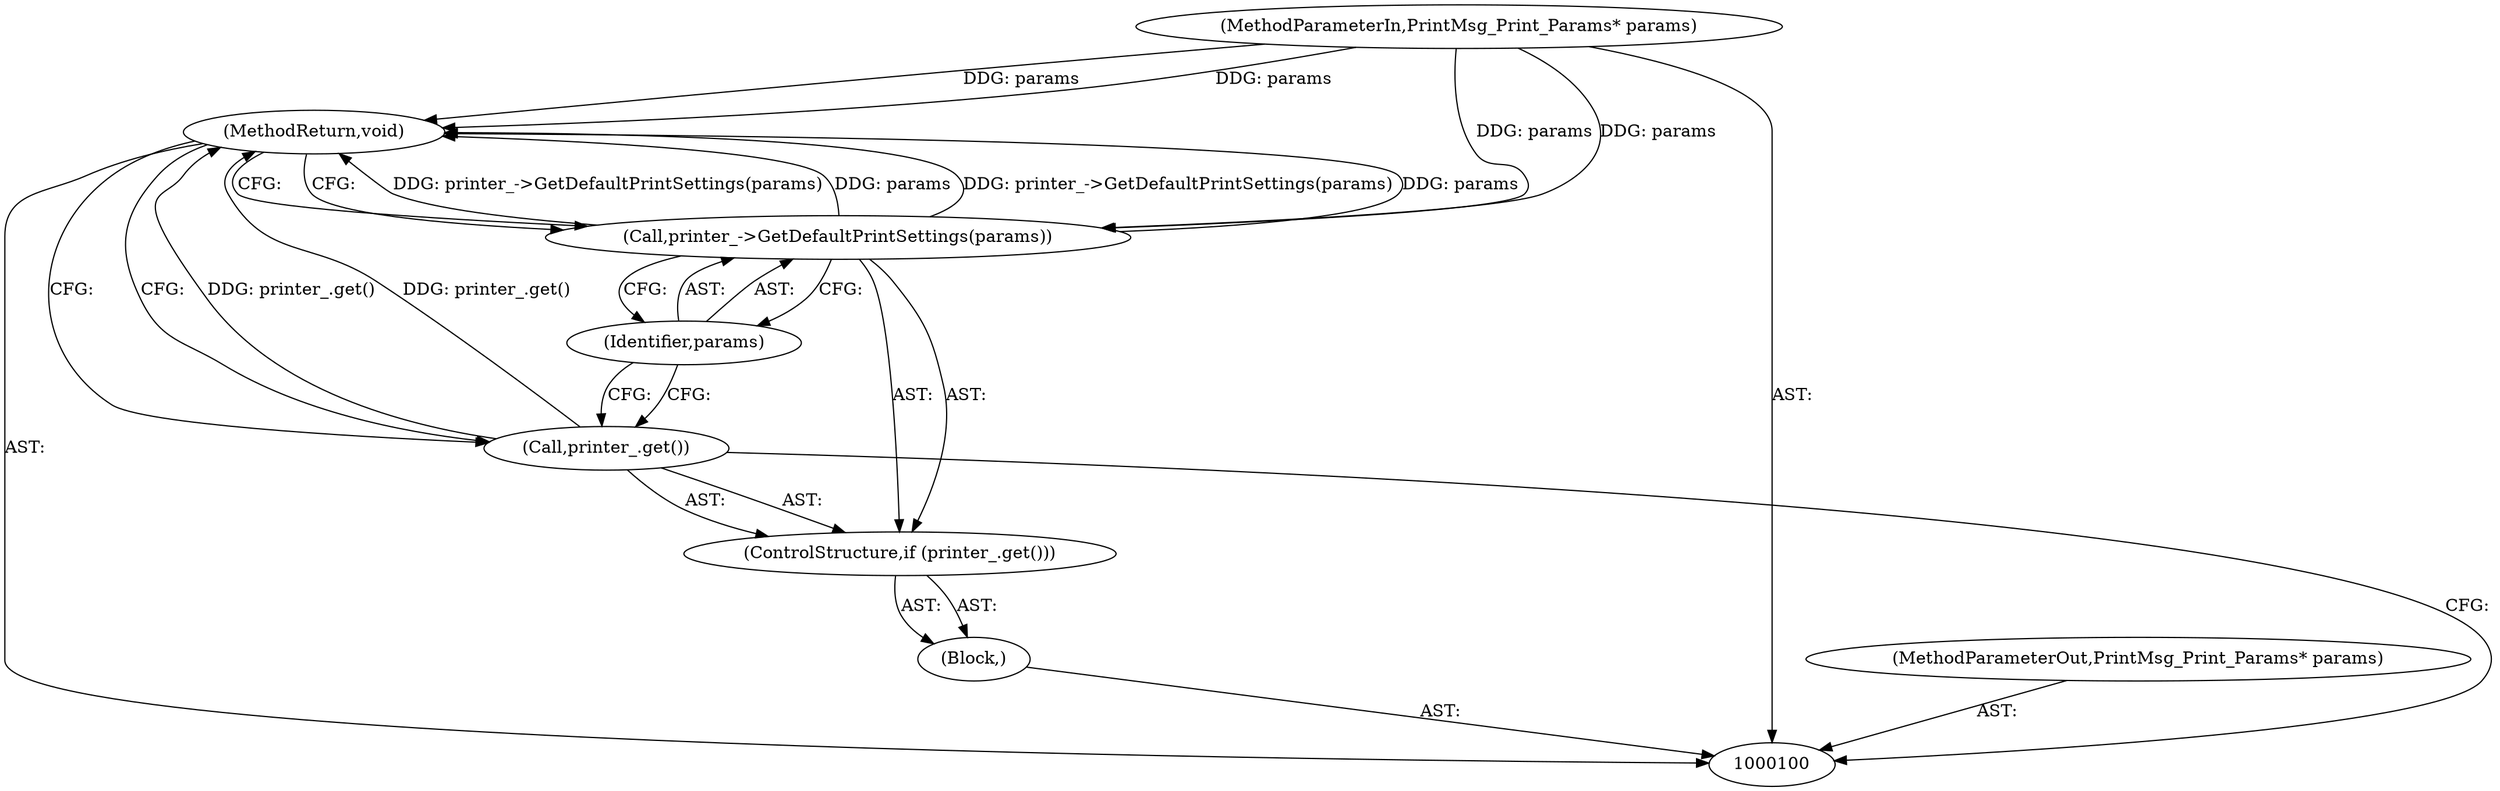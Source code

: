digraph "1_Chrome_116d0963cadfbf55ef2ec3d13781987c4d80517a_31" {
"1000107" [label="(MethodReturn,void)"];
"1000102" [label="(Block,)"];
"1000101" [label="(MethodParameterIn,PrintMsg_Print_Params* params)"];
"1000118" [label="(MethodParameterOut,PrintMsg_Print_Params* params)"];
"1000103" [label="(ControlStructure,if (printer_.get()))"];
"1000104" [label="(Call,printer_.get())"];
"1000106" [label="(Identifier,params)"];
"1000105" [label="(Call,printer_->GetDefaultPrintSettings(params))"];
"1000107" -> "1000100"  [label="AST: "];
"1000107" -> "1000105"  [label="CFG: "];
"1000107" -> "1000104"  [label="CFG: "];
"1000105" -> "1000107"  [label="DDG: printer_->GetDefaultPrintSettings(params)"];
"1000105" -> "1000107"  [label="DDG: params"];
"1000104" -> "1000107"  [label="DDG: printer_.get()"];
"1000101" -> "1000107"  [label="DDG: params"];
"1000102" -> "1000100"  [label="AST: "];
"1000103" -> "1000102"  [label="AST: "];
"1000101" -> "1000100"  [label="AST: "];
"1000101" -> "1000107"  [label="DDG: params"];
"1000101" -> "1000105"  [label="DDG: params"];
"1000118" -> "1000100"  [label="AST: "];
"1000103" -> "1000102"  [label="AST: "];
"1000104" -> "1000103"  [label="AST: "];
"1000105" -> "1000103"  [label="AST: "];
"1000104" -> "1000103"  [label="AST: "];
"1000104" -> "1000100"  [label="CFG: "];
"1000106" -> "1000104"  [label="CFG: "];
"1000107" -> "1000104"  [label="CFG: "];
"1000104" -> "1000107"  [label="DDG: printer_.get()"];
"1000106" -> "1000105"  [label="AST: "];
"1000106" -> "1000104"  [label="CFG: "];
"1000105" -> "1000106"  [label="CFG: "];
"1000105" -> "1000103"  [label="AST: "];
"1000105" -> "1000106"  [label="CFG: "];
"1000106" -> "1000105"  [label="AST: "];
"1000107" -> "1000105"  [label="CFG: "];
"1000105" -> "1000107"  [label="DDG: printer_->GetDefaultPrintSettings(params)"];
"1000105" -> "1000107"  [label="DDG: params"];
"1000101" -> "1000105"  [label="DDG: params"];
}
